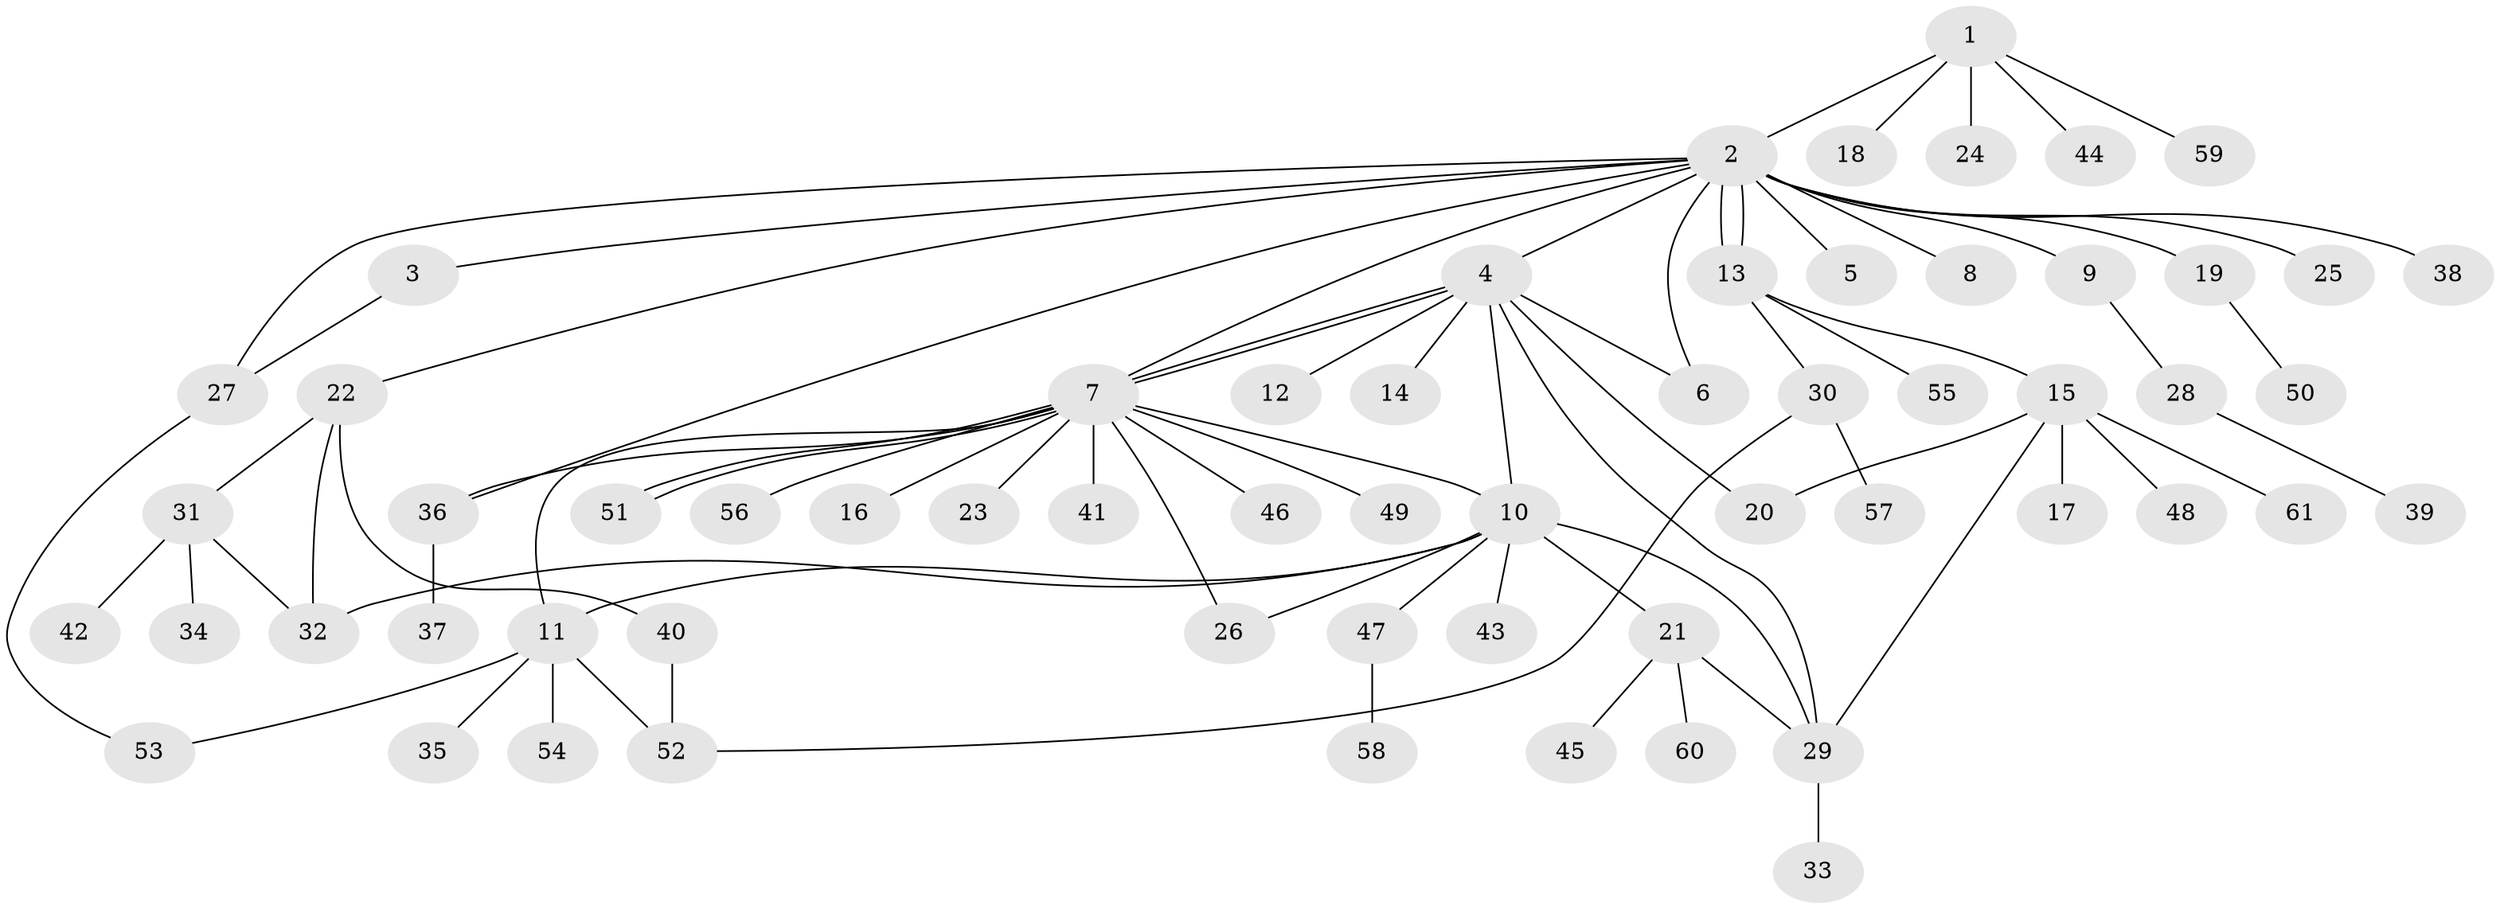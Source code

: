 // coarse degree distribution, {1: 0.7777777777777778, 5: 0.1111111111111111, 10: 0.05555555555555555, 2: 0.05555555555555555}
// Generated by graph-tools (version 1.1) at 2025/51/03/04/25 21:51:38]
// undirected, 61 vertices, 79 edges
graph export_dot {
graph [start="1"]
  node [color=gray90,style=filled];
  1;
  2;
  3;
  4;
  5;
  6;
  7;
  8;
  9;
  10;
  11;
  12;
  13;
  14;
  15;
  16;
  17;
  18;
  19;
  20;
  21;
  22;
  23;
  24;
  25;
  26;
  27;
  28;
  29;
  30;
  31;
  32;
  33;
  34;
  35;
  36;
  37;
  38;
  39;
  40;
  41;
  42;
  43;
  44;
  45;
  46;
  47;
  48;
  49;
  50;
  51;
  52;
  53;
  54;
  55;
  56;
  57;
  58;
  59;
  60;
  61;
  1 -- 2;
  1 -- 18;
  1 -- 24;
  1 -- 44;
  1 -- 59;
  2 -- 3;
  2 -- 4;
  2 -- 5;
  2 -- 6;
  2 -- 7;
  2 -- 8;
  2 -- 9;
  2 -- 13;
  2 -- 13;
  2 -- 19;
  2 -- 22;
  2 -- 25;
  2 -- 27;
  2 -- 36;
  2 -- 38;
  3 -- 27;
  4 -- 6;
  4 -- 7;
  4 -- 7;
  4 -- 10;
  4 -- 12;
  4 -- 14;
  4 -- 20;
  4 -- 29;
  7 -- 10;
  7 -- 11;
  7 -- 16;
  7 -- 23;
  7 -- 26;
  7 -- 36;
  7 -- 41;
  7 -- 46;
  7 -- 49;
  7 -- 51;
  7 -- 51;
  7 -- 56;
  9 -- 28;
  10 -- 11;
  10 -- 21;
  10 -- 26;
  10 -- 29;
  10 -- 32;
  10 -- 43;
  10 -- 47;
  11 -- 35;
  11 -- 52;
  11 -- 53;
  11 -- 54;
  13 -- 15;
  13 -- 30;
  13 -- 55;
  15 -- 17;
  15 -- 20;
  15 -- 29;
  15 -- 48;
  15 -- 61;
  19 -- 50;
  21 -- 29;
  21 -- 45;
  21 -- 60;
  22 -- 31;
  22 -- 32;
  22 -- 40;
  27 -- 53;
  28 -- 39;
  29 -- 33;
  30 -- 52;
  30 -- 57;
  31 -- 32;
  31 -- 34;
  31 -- 42;
  36 -- 37;
  40 -- 52;
  47 -- 58;
}
